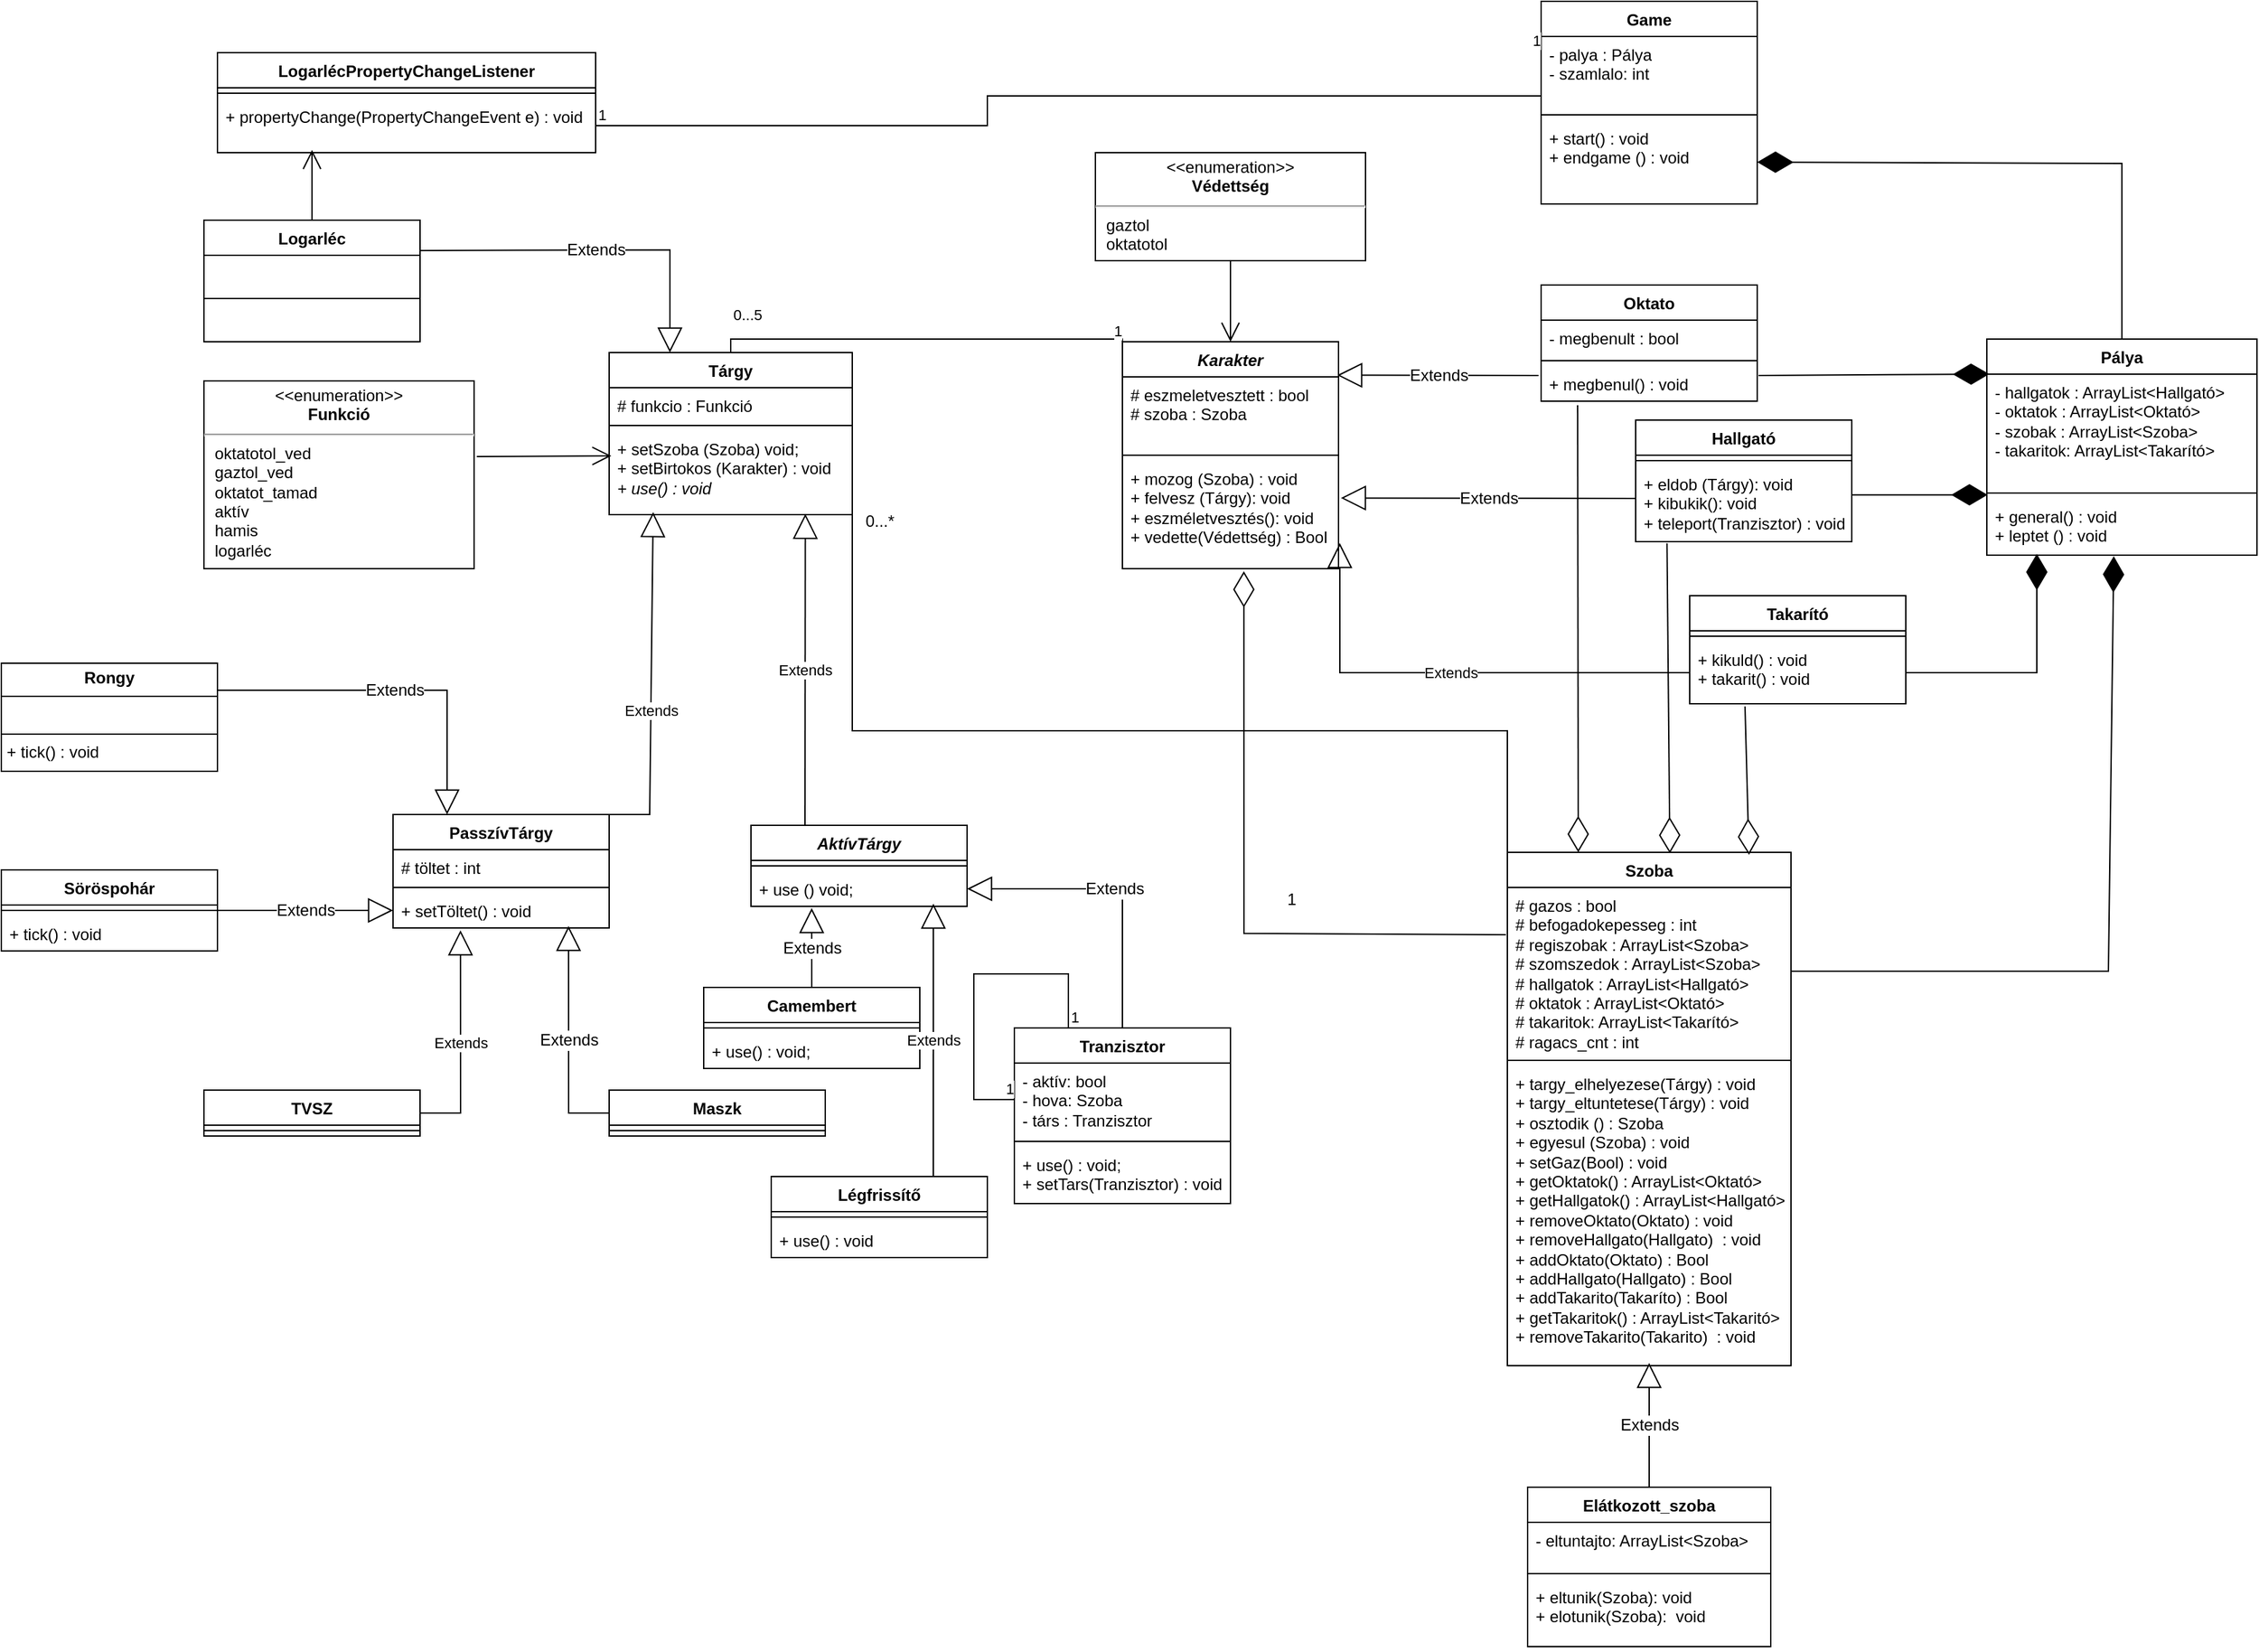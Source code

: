 <mxfile version="24.2.2" type="device">
  <diagram id="C5RBs43oDa-KdzZeNtuy" name="Page-1">
    <mxGraphModel dx="3328" dy="1915" grid="1" gridSize="10" guides="1" tooltips="1" connect="1" arrows="1" fold="1" page="1" pageScale="1" pageWidth="827" pageHeight="1169" math="0" shadow="0">
      <root>
        <mxCell id="WIyWlLk6GJQsqaUBKTNV-0" />
        <mxCell id="WIyWlLk6GJQsqaUBKTNV-1" parent="WIyWlLk6GJQsqaUBKTNV-0" />
        <mxCell id="liVg2b1eHVzyyDHq6AiH-12" value="Hallgató" style="swimlane;fontStyle=1;align=center;verticalAlign=top;childLayout=stackLayout;horizontal=1;startSize=26;horizontalStack=0;resizeParent=1;resizeParentMax=0;resizeLast=0;collapsible=1;marginBottom=0;whiteSpace=wrap;html=1;" parent="WIyWlLk6GJQsqaUBKTNV-1" vertex="1">
          <mxGeometry x="-360" y="-360" width="160" height="90" as="geometry" />
        </mxCell>
        <mxCell id="liVg2b1eHVzyyDHq6AiH-14" value="" style="line;strokeWidth=1;fillColor=none;align=left;verticalAlign=middle;spacingTop=-1;spacingLeft=3;spacingRight=3;rotatable=0;labelPosition=right;points=[];portConstraint=eastwest;strokeColor=inherit;" parent="liVg2b1eHVzyyDHq6AiH-12" vertex="1">
          <mxGeometry y="26" width="160" height="8" as="geometry" />
        </mxCell>
        <mxCell id="liVg2b1eHVzyyDHq6AiH-15" value="+ eldob (Tárgy): void&lt;div&gt;+ kibukik(): void&lt;/div&gt;&lt;div&gt;+ teleport(Tranzisztor) : void&lt;br&gt;&lt;/div&gt;" style="text;strokeColor=none;fillColor=none;align=left;verticalAlign=top;spacingLeft=4;spacingRight=4;overflow=hidden;rotatable=0;points=[[0,0.5],[1,0.5]];portConstraint=eastwest;whiteSpace=wrap;html=1;" parent="liVg2b1eHVzyyDHq6AiH-12" vertex="1">
          <mxGeometry y="34" width="160" height="56" as="geometry" />
        </mxCell>
        <mxCell id="liVg2b1eHVzyyDHq6AiH-16" value="Extends" style="endArrow=block;endSize=16;endFill=0;html=1;rounded=0;fontSize=12;exitX=-0.012;exitY=0.269;exitDx=0;exitDy=0;entryX=0.994;entryY=-0.023;entryDx=0;entryDy=0;entryPerimeter=0;exitPerimeter=0;" parent="WIyWlLk6GJQsqaUBKTNV-1" source="n3vKGOncC0SrfQGByX44-4" target="liVg2b1eHVzyyDHq6AiH-5" edge="1">
          <mxGeometry width="160" relative="1" as="geometry">
            <mxPoint x="-430" y="-389" as="sourcePoint" />
            <mxPoint x="620" y="510" as="targetPoint" />
          </mxGeometry>
        </mxCell>
        <mxCell id="liVg2b1eHVzyyDHq6AiH-17" value="Extends" style="endArrow=block;endSize=16;endFill=0;html=1;rounded=0;fontSize=12;entryX=1.011;entryY=0.346;entryDx=0;entryDy=0;entryPerimeter=0;" parent="WIyWlLk6GJQsqaUBKTNV-1" target="liVg2b1eHVzyyDHq6AiH-7" edge="1">
          <mxGeometry width="160" relative="1" as="geometry">
            <mxPoint x="-360" y="-302" as="sourcePoint" />
            <mxPoint x="220" y="360" as="targetPoint" />
          </mxGeometry>
        </mxCell>
        <mxCell id="liVg2b1eHVzyyDHq6AiH-18" value="Tárgy" style="swimlane;fontStyle=1;align=center;verticalAlign=top;childLayout=stackLayout;horizontal=1;startSize=26;horizontalStack=0;resizeParent=1;resizeParentMax=0;resizeLast=0;collapsible=1;marginBottom=0;whiteSpace=wrap;html=1;" parent="WIyWlLk6GJQsqaUBKTNV-1" vertex="1">
          <mxGeometry x="-1120" y="-410" width="180" height="120" as="geometry" />
        </mxCell>
        <mxCell id="liVg2b1eHVzyyDHq6AiH-19" value="&lt;div&gt;&lt;span style=&quot;background-color: initial;&quot;&gt;# funkcio : Funkció&lt;/span&gt;&lt;br&gt;&lt;/div&gt;" style="text;strokeColor=none;fillColor=none;align=left;verticalAlign=top;spacingLeft=4;spacingRight=4;overflow=hidden;rotatable=0;points=[[0,0.5],[1,0.5]];portConstraint=eastwest;whiteSpace=wrap;html=1;" parent="liVg2b1eHVzyyDHq6AiH-18" vertex="1">
          <mxGeometry y="26" width="180" height="24" as="geometry" />
        </mxCell>
        <mxCell id="liVg2b1eHVzyyDHq6AiH-20" value="" style="line;strokeWidth=1;fillColor=none;align=left;verticalAlign=middle;spacingTop=-1;spacingLeft=3;spacingRight=3;rotatable=0;labelPosition=right;points=[];portConstraint=eastwest;strokeColor=inherit;" parent="liVg2b1eHVzyyDHq6AiH-18" vertex="1">
          <mxGeometry y="50" width="180" height="8" as="geometry" />
        </mxCell>
        <mxCell id="liVg2b1eHVzyyDHq6AiH-21" value="+ setSzoba (Szoba) void;&lt;div&gt;+ setBirtokos (Karakter) : void&lt;/div&gt;&lt;div&gt;&lt;i&gt;+ use() : void&lt;/i&gt;&lt;/div&gt;&lt;div&gt;&lt;br&gt;&lt;/div&gt;" style="text;strokeColor=none;fillColor=none;align=left;verticalAlign=top;spacingLeft=4;spacingRight=4;overflow=hidden;rotatable=0;points=[[0,0.5],[1,0.5]];portConstraint=eastwest;whiteSpace=wrap;html=1;" parent="liVg2b1eHVzyyDHq6AiH-18" vertex="1">
          <mxGeometry y="58" width="180" height="62" as="geometry" />
        </mxCell>
        <mxCell id="liVg2b1eHVzyyDHq6AiH-22" value="Camembert" style="swimlane;fontStyle=1;align=center;verticalAlign=top;childLayout=stackLayout;horizontal=1;startSize=26;horizontalStack=0;resizeParent=1;resizeParentMax=0;resizeLast=0;collapsible=1;marginBottom=0;whiteSpace=wrap;html=1;" parent="WIyWlLk6GJQsqaUBKTNV-1" vertex="1">
          <mxGeometry x="-1050" y="60" width="160" height="60" as="geometry" />
        </mxCell>
        <mxCell id="liVg2b1eHVzyyDHq6AiH-24" value="" style="line;strokeWidth=1;fillColor=none;align=left;verticalAlign=middle;spacingTop=-1;spacingLeft=3;spacingRight=3;rotatable=0;labelPosition=right;points=[];portConstraint=eastwest;strokeColor=inherit;" parent="liVg2b1eHVzyyDHq6AiH-22" vertex="1">
          <mxGeometry y="26" width="160" height="8" as="geometry" />
        </mxCell>
        <mxCell id="liVg2b1eHVzyyDHq6AiH-25" value="+ use() : void;" style="text;strokeColor=none;fillColor=none;align=left;verticalAlign=top;spacingLeft=4;spacingRight=4;overflow=hidden;rotatable=0;points=[[0,0.5],[1,0.5]];portConstraint=eastwest;whiteSpace=wrap;html=1;" parent="liVg2b1eHVzyyDHq6AiH-22" vertex="1">
          <mxGeometry y="34" width="160" height="26" as="geometry" />
        </mxCell>
        <mxCell id="liVg2b1eHVzyyDHq6AiH-26" value="Tranzisztor" style="swimlane;fontStyle=1;align=center;verticalAlign=top;childLayout=stackLayout;horizontal=1;startSize=26;horizontalStack=0;resizeParent=1;resizeParentMax=0;resizeLast=0;collapsible=1;marginBottom=0;whiteSpace=wrap;html=1;" parent="WIyWlLk6GJQsqaUBKTNV-1" vertex="1">
          <mxGeometry x="-820" y="90" width="160" height="130" as="geometry" />
        </mxCell>
        <mxCell id="liVg2b1eHVzyyDHq6AiH-27" value="- aktív: bool&lt;br&gt;- hova: Szoba&lt;div&gt;- társ : Tranzisztor&lt;/div&gt;" style="text;strokeColor=none;fillColor=none;align=left;verticalAlign=top;spacingLeft=4;spacingRight=4;overflow=hidden;rotatable=0;points=[[0,0.5],[1,0.5]];portConstraint=eastwest;whiteSpace=wrap;html=1;" parent="liVg2b1eHVzyyDHq6AiH-26" vertex="1">
          <mxGeometry y="26" width="160" height="54" as="geometry" />
        </mxCell>
        <mxCell id="liVg2b1eHVzyyDHq6AiH-28" value="" style="line;strokeWidth=1;fillColor=none;align=left;verticalAlign=middle;spacingTop=-1;spacingLeft=3;spacingRight=3;rotatable=0;labelPosition=right;points=[];portConstraint=eastwest;strokeColor=inherit;" parent="liVg2b1eHVzyyDHq6AiH-26" vertex="1">
          <mxGeometry y="80" width="160" height="8" as="geometry" />
        </mxCell>
        <mxCell id="liVg2b1eHVzyyDHq6AiH-29" value="+ use() : void;&lt;div&gt;+ setTars(Tranzisztor) : void&lt;/div&gt;&lt;div&gt;&lt;br&gt;&lt;/div&gt;" style="text;strokeColor=none;fillColor=none;align=left;verticalAlign=top;spacingLeft=4;spacingRight=4;overflow=hidden;rotatable=0;points=[[0,0.5],[1,0.5]];portConstraint=eastwest;whiteSpace=wrap;html=1;" parent="liVg2b1eHVzyyDHq6AiH-26" vertex="1">
          <mxGeometry y="88" width="160" height="42" as="geometry" />
        </mxCell>
        <mxCell id="Wf1U9Wc8xrtjNbDkt5ti-0" value="" style="endArrow=none;html=1;edgeStyle=orthogonalEdgeStyle;rounded=0;exitX=0.25;exitY=0;exitDx=0;exitDy=0;entryX=0;entryY=0.5;entryDx=0;entryDy=0;" parent="liVg2b1eHVzyyDHq6AiH-26" source="liVg2b1eHVzyyDHq6AiH-26" target="liVg2b1eHVzyyDHq6AiH-27" edge="1">
          <mxGeometry relative="1" as="geometry">
            <mxPoint x="20" y="-230" as="sourcePoint" />
            <mxPoint x="180" y="-230" as="targetPoint" />
            <Array as="points">
              <mxPoint x="40" y="-40" />
              <mxPoint x="-30" y="-40" />
              <mxPoint x="-30" y="53" />
            </Array>
          </mxGeometry>
        </mxCell>
        <mxCell id="Wf1U9Wc8xrtjNbDkt5ti-1" value="1" style="edgeLabel;resizable=0;html=1;align=left;verticalAlign=bottom;" parent="Wf1U9Wc8xrtjNbDkt5ti-0" connectable="0" vertex="1">
          <mxGeometry x="-1" relative="1" as="geometry" />
        </mxCell>
        <mxCell id="Wf1U9Wc8xrtjNbDkt5ti-2" value="1" style="edgeLabel;resizable=0;html=1;align=right;verticalAlign=bottom;" parent="Wf1U9Wc8xrtjNbDkt5ti-0" connectable="0" vertex="1">
          <mxGeometry x="1" relative="1" as="geometry" />
        </mxCell>
        <mxCell id="liVg2b1eHVzyyDHq6AiH-30" value="Logarléc&lt;div&gt;&lt;br/&gt;&lt;/div&gt;" style="swimlane;fontStyle=1;align=center;verticalAlign=top;childLayout=stackLayout;horizontal=1;startSize=26;horizontalStack=0;resizeParent=1;resizeParentMax=0;resizeLast=0;collapsible=1;marginBottom=0;whiteSpace=wrap;html=1;" parent="WIyWlLk6GJQsqaUBKTNV-1" vertex="1">
          <mxGeometry x="-1420" y="-508" width="160" height="90" as="geometry" />
        </mxCell>
        <mxCell id="liVg2b1eHVzyyDHq6AiH-32" value="" style="line;strokeWidth=1;fillColor=none;align=left;verticalAlign=middle;spacingTop=-1;spacingLeft=3;spacingRight=3;rotatable=0;labelPosition=right;points=[];portConstraint=eastwest;strokeColor=inherit;" parent="liVg2b1eHVzyyDHq6AiH-30" vertex="1">
          <mxGeometry y="26" width="160" height="64" as="geometry" />
        </mxCell>
        <mxCell id="liVg2b1eHVzyyDHq6AiH-34" value="TVSZ" style="swimlane;fontStyle=1;align=center;verticalAlign=top;childLayout=stackLayout;horizontal=1;startSize=26;horizontalStack=0;resizeParent=1;resizeParentMax=0;resizeLast=0;collapsible=1;marginBottom=0;whiteSpace=wrap;html=1;" parent="WIyWlLk6GJQsqaUBKTNV-1" vertex="1">
          <mxGeometry x="-1420" y="136" width="160" height="34" as="geometry" />
        </mxCell>
        <mxCell id="liVg2b1eHVzyyDHq6AiH-36" value="" style="line;strokeWidth=1;fillColor=none;align=left;verticalAlign=middle;spacingTop=-1;spacingLeft=3;spacingRight=3;rotatable=0;labelPosition=right;points=[];portConstraint=eastwest;strokeColor=inherit;" parent="liVg2b1eHVzyyDHq6AiH-34" vertex="1">
          <mxGeometry y="26" width="160" height="8" as="geometry" />
        </mxCell>
        <mxCell id="liVg2b1eHVzyyDHq6AiH-42" value="Maszk" style="swimlane;fontStyle=1;align=center;verticalAlign=top;childLayout=stackLayout;horizontal=1;startSize=26;horizontalStack=0;resizeParent=1;resizeParentMax=0;resizeLast=0;collapsible=1;marginBottom=0;whiteSpace=wrap;html=1;" parent="WIyWlLk6GJQsqaUBKTNV-1" vertex="1">
          <mxGeometry x="-1120" y="136" width="160" height="34" as="geometry" />
        </mxCell>
        <mxCell id="liVg2b1eHVzyyDHq6AiH-44" value="" style="line;strokeWidth=1;fillColor=none;align=left;verticalAlign=middle;spacingTop=-1;spacingLeft=3;spacingRight=3;rotatable=0;labelPosition=right;points=[];portConstraint=eastwest;strokeColor=inherit;" parent="liVg2b1eHVzyyDHq6AiH-42" vertex="1">
          <mxGeometry y="26" width="160" height="8" as="geometry" />
        </mxCell>
        <mxCell id="liVg2b1eHVzyyDHq6AiH-46" value="Extends" style="endArrow=block;endSize=16;endFill=0;html=1;rounded=0;fontSize=12;exitX=1;exitY=0.25;exitDx=0;exitDy=0;entryX=0.25;entryY=0;entryDx=0;entryDy=0;" parent="WIyWlLk6GJQsqaUBKTNV-1" source="nEv1VGdcIawjLyDlPLkH-20" target="pNskKDqsRd7ZHqcQBM6l-7" edge="1">
          <mxGeometry width="160" relative="1" as="geometry">
            <mxPoint x="-1490" y="19" as="sourcePoint" />
            <mxPoint x="-1240" y="-110" as="targetPoint" />
            <Array as="points">
              <mxPoint x="-1240" y="-160" />
            </Array>
          </mxGeometry>
        </mxCell>
        <mxCell id="liVg2b1eHVzyyDHq6AiH-47" value="Extends" style="endArrow=block;endSize=16;endFill=0;html=1;rounded=0;fontSize=12;exitX=0;exitY=0.5;exitDx=0;exitDy=0;entryX=0.812;entryY=0.943;entryDx=0;entryDy=0;entryPerimeter=0;" parent="WIyWlLk6GJQsqaUBKTNV-1" source="liVg2b1eHVzyyDHq6AiH-42" target="pNskKDqsRd7ZHqcQBM6l-10" edge="1">
          <mxGeometry width="160" relative="1" as="geometry">
            <mxPoint x="100" y="480" as="sourcePoint" />
            <mxPoint x="170" y="299" as="targetPoint" />
            <Array as="points">
              <mxPoint x="-1150" y="153" />
            </Array>
          </mxGeometry>
        </mxCell>
        <mxCell id="liVg2b1eHVzyyDHq6AiH-48" value="Extends" style="endArrow=block;endSize=16;endFill=0;html=1;rounded=0;fontSize=12;exitX=1;exitY=0.5;exitDx=0;exitDy=0;entryX=0;entryY=0.5;entryDx=0;entryDy=0;" parent="WIyWlLk6GJQsqaUBKTNV-1" source="nEv1VGdcIawjLyDlPLkH-21" target="pNskKDqsRd7ZHqcQBM6l-10" edge="1">
          <mxGeometry width="160" relative="1" as="geometry">
            <mxPoint x="-1470" y="140" as="sourcePoint" />
            <mxPoint x="180" y="309" as="targetPoint" />
          </mxGeometry>
        </mxCell>
        <mxCell id="liVg2b1eHVzyyDHq6AiH-49" value="Extends" style="endArrow=block;endSize=16;endFill=0;html=1;rounded=0;fontSize=12;exitX=1;exitY=0.25;exitDx=0;exitDy=0;entryX=0.25;entryY=0;entryDx=0;entryDy=0;" parent="WIyWlLk6GJQsqaUBKTNV-1" source="liVg2b1eHVzyyDHq6AiH-30" target="liVg2b1eHVzyyDHq6AiH-18" edge="1">
          <mxGeometry width="160" relative="1" as="geometry">
            <mxPoint x="-1450" y="-53" as="sourcePoint" />
            <mxPoint x="190" y="320" as="targetPoint" />
            <Array as="points">
              <mxPoint x="-1075" y="-486" />
            </Array>
          </mxGeometry>
        </mxCell>
        <mxCell id="liVg2b1eHVzyyDHq6AiH-50" value="Extends" style="endArrow=block;endSize=16;endFill=0;html=1;rounded=0;fontSize=12;exitX=0.5;exitY=0;exitDx=0;exitDy=0;entryX=1;entryY=0.5;entryDx=0;entryDy=0;" parent="WIyWlLk6GJQsqaUBKTNV-1" source="liVg2b1eHVzyyDHq6AiH-26" target="pNskKDqsRd7ZHqcQBM6l-14" edge="1">
          <mxGeometry width="160" relative="1" as="geometry">
            <mxPoint x="130" y="510" as="sourcePoint" />
            <mxPoint x="200" y="329" as="targetPoint" />
            <Array as="points">
              <mxPoint x="-740" y="-13" />
            </Array>
          </mxGeometry>
        </mxCell>
        <mxCell id="liVg2b1eHVzyyDHq6AiH-51" value="Extends" style="endArrow=block;endSize=16;endFill=0;html=1;rounded=0;fontSize=12;exitX=0.5;exitY=0;exitDx=0;exitDy=0;entryX=0.281;entryY=1.048;entryDx=0;entryDy=0;entryPerimeter=0;" parent="WIyWlLk6GJQsqaUBKTNV-1" source="liVg2b1eHVzyyDHq6AiH-22" target="pNskKDqsRd7ZHqcQBM6l-14" edge="1">
          <mxGeometry width="160" relative="1" as="geometry">
            <mxPoint x="140" y="520" as="sourcePoint" />
            <mxPoint x="210" y="339" as="targetPoint" />
          </mxGeometry>
        </mxCell>
        <mxCell id="liVg2b1eHVzyyDHq6AiH-59" value="Pálya" style="swimlane;fontStyle=1;align=center;verticalAlign=top;childLayout=stackLayout;horizontal=1;startSize=26;horizontalStack=0;resizeParent=1;resizeParentMax=0;resizeLast=0;collapsible=1;marginBottom=0;whiteSpace=wrap;html=1;" parent="WIyWlLk6GJQsqaUBKTNV-1" vertex="1">
          <mxGeometry x="-100" y="-420" width="200" height="160" as="geometry" />
        </mxCell>
        <mxCell id="liVg2b1eHVzyyDHq6AiH-60" value="- hallgatok : ArrayList&amp;lt;Hallgató&amp;gt;&amp;nbsp;&lt;br&gt;- oktatok : ArrayList&amp;lt;Oktató&amp;gt;&lt;br&gt;- szobak : ArrayList&amp;lt;Szoba&amp;gt;&lt;div&gt;- takaritok: ArrayList&amp;lt;Takarító&amp;gt;&lt;br&gt;&lt;div&gt;&lt;br&gt;&lt;/div&gt;&lt;/div&gt;" style="text;strokeColor=none;fillColor=none;align=left;verticalAlign=top;spacingLeft=4;spacingRight=4;overflow=hidden;rotatable=0;points=[[0,0.5],[1,0.5]];portConstraint=eastwest;whiteSpace=wrap;html=1;" parent="liVg2b1eHVzyyDHq6AiH-59" vertex="1">
          <mxGeometry y="26" width="200" height="84" as="geometry" />
        </mxCell>
        <mxCell id="liVg2b1eHVzyyDHq6AiH-61" value="" style="line;strokeWidth=1;fillColor=none;align=left;verticalAlign=middle;spacingTop=-1;spacingLeft=3;spacingRight=3;rotatable=0;labelPosition=right;points=[];portConstraint=eastwest;strokeColor=inherit;" parent="liVg2b1eHVzyyDHq6AiH-59" vertex="1">
          <mxGeometry y="110" width="200" height="8" as="geometry" />
        </mxCell>
        <mxCell id="liVg2b1eHVzyyDHq6AiH-62" value="+ general() : void&lt;br&gt;+ leptet () : void" style="text;strokeColor=none;fillColor=none;align=left;verticalAlign=top;spacingLeft=4;spacingRight=4;overflow=hidden;rotatable=0;points=[[0,0.5],[1,0.5]];portConstraint=eastwest;whiteSpace=wrap;html=1;" parent="liVg2b1eHVzyyDHq6AiH-59" vertex="1">
          <mxGeometry y="118" width="200" height="42" as="geometry" />
        </mxCell>
        <mxCell id="liVg2b1eHVzyyDHq6AiH-67" value="Szoba" style="swimlane;fontStyle=1;align=center;verticalAlign=top;childLayout=stackLayout;horizontal=1;startSize=26;horizontalStack=0;resizeParent=1;resizeParentMax=0;resizeLast=0;collapsible=1;marginBottom=0;whiteSpace=wrap;html=1;" parent="WIyWlLk6GJQsqaUBKTNV-1" vertex="1">
          <mxGeometry x="-455" y="-40" width="210" height="380" as="geometry" />
        </mxCell>
        <mxCell id="liVg2b1eHVzyyDHq6AiH-68" value="# gazos : bool&lt;div&gt;# befogadokepesseg : int&lt;/div&gt;&lt;div&gt;# regiszobak : ArrayList&amp;lt;Szoba&amp;gt;&lt;/div&gt;&lt;div&gt;&lt;span style=&quot;background-color: initial;&quot;&gt;# szomszedok : ArrayList&amp;lt;Szoba&amp;gt;&lt;/span&gt;&lt;br&gt;&lt;/div&gt;&lt;div&gt;&lt;span style=&quot;background-color: initial;&quot;&gt;#&amp;nbsp;&lt;/span&gt;&lt;span style=&quot;background-color: initial;&quot;&gt;hallgatok : ArrayList&amp;lt;Hallgató&amp;gt;&amp;nbsp;&lt;/span&gt;&lt;/div&gt;# oktatok : ArrayList&amp;lt;Oktató&amp;gt;&lt;div&gt;# takaritok: ArrayList&amp;lt;Takarító&amp;gt;&lt;/div&gt;&lt;div&gt;# ragacs_cnt : int&lt;br&gt;&lt;div&gt;&lt;br&gt;&lt;/div&gt;&lt;/div&gt;" style="text;strokeColor=none;fillColor=none;align=left;verticalAlign=top;spacingLeft=4;spacingRight=4;overflow=hidden;rotatable=0;points=[[0,0.5],[1,0.5]];portConstraint=eastwest;whiteSpace=wrap;html=1;" parent="liVg2b1eHVzyyDHq6AiH-67" vertex="1">
          <mxGeometry y="26" width="210" height="124" as="geometry" />
        </mxCell>
        <mxCell id="liVg2b1eHVzyyDHq6AiH-69" value="" style="line;strokeWidth=1;fillColor=none;align=left;verticalAlign=middle;spacingTop=-1;spacingLeft=3;spacingRight=3;rotatable=0;labelPosition=right;points=[];portConstraint=eastwest;strokeColor=inherit;" parent="liVg2b1eHVzyyDHq6AiH-67" vertex="1">
          <mxGeometry y="150" width="210" height="8" as="geometry" />
        </mxCell>
        <mxCell id="liVg2b1eHVzyyDHq6AiH-70" value="+ targy_elhelyezese(Tárgy) : void&lt;br&gt;+ targy_eltuntetese(Tárgy) : void&lt;div&gt;+ osztodik () : Szoba&lt;/div&gt;&lt;div&gt;+ egyesul (Szoba) : void&lt;/div&gt;&lt;div&gt;+ setGaz(Bool) : void&lt;/div&gt;&lt;div&gt;+ getOktatok() : ArrayList&amp;lt;Oktató&amp;gt;&lt;/div&gt;&lt;div&gt;+ getHallgatok() : ArrayList&amp;lt;Hallgató&amp;gt;&lt;/div&gt;&lt;div&gt;&lt;div&gt;+ removeOktato(&lt;span style=&quot;background-color: initial;&quot;&gt;Oktato&lt;/span&gt;&lt;span style=&quot;background-color: initial;&quot;&gt;) : void&lt;/span&gt;&lt;/div&gt;&lt;div&gt;+ removeHallgato(Hallgato&lt;span style=&quot;background-color: initial;&quot;&gt;)&amp;nbsp; : void&lt;/span&gt;&lt;/div&gt;&lt;/div&gt;&lt;div&gt;&lt;div&gt;+ addOktato(Oktato) : Bool&lt;/div&gt;&lt;div&gt;+ addHallgato(Hallgato) : Bool&lt;/div&gt;&lt;/div&gt;&lt;div&gt;+&amp;nbsp;&lt;span style=&quot;background-color: initial;&quot;&gt;addTakarito(Takaríto) : Bool&lt;/span&gt;&lt;/div&gt;&lt;div&gt;+ getTakaritok() : ArrayList&amp;lt;Takaritó&amp;gt;&lt;span style=&quot;background-color: initial;&quot;&gt;&lt;br&gt;&lt;/span&gt;&lt;/div&gt;&lt;div&gt;+ removeTakarito(Takarito&lt;span style=&quot;background-color: initial;&quot;&gt;)&amp;nbsp; : void&lt;/span&gt;&lt;br&gt;&lt;/div&gt;" style="text;strokeColor=none;fillColor=none;align=left;verticalAlign=top;spacingLeft=4;spacingRight=4;overflow=hidden;rotatable=0;points=[[0,0.5],[1,0.5]];portConstraint=eastwest;whiteSpace=wrap;html=1;" parent="liVg2b1eHVzyyDHq6AiH-67" vertex="1">
          <mxGeometry y="158" width="210" height="222" as="geometry" />
        </mxCell>
        <mxCell id="liVg2b1eHVzyyDHq6AiH-75" value="Elátkozott_szoba" style="swimlane;fontStyle=1;align=center;verticalAlign=top;childLayout=stackLayout;horizontal=1;startSize=26;horizontalStack=0;resizeParent=1;resizeParentMax=0;resizeLast=0;collapsible=1;marginBottom=0;whiteSpace=wrap;html=1;" parent="WIyWlLk6GJQsqaUBKTNV-1" vertex="1">
          <mxGeometry x="-440" y="430" width="180" height="118" as="geometry" />
        </mxCell>
        <mxCell id="liVg2b1eHVzyyDHq6AiH-76" value="- eltuntajto: ArrayList&amp;lt;Szoba&amp;gt;" style="text;strokeColor=none;fillColor=none;align=left;verticalAlign=top;spacingLeft=4;spacingRight=4;overflow=hidden;rotatable=0;points=[[0,0.5],[1,0.5]];portConstraint=eastwest;whiteSpace=wrap;html=1;" parent="liVg2b1eHVzyyDHq6AiH-75" vertex="1">
          <mxGeometry y="26" width="180" height="34" as="geometry" />
        </mxCell>
        <mxCell id="liVg2b1eHVzyyDHq6AiH-77" value="" style="line;strokeWidth=1;fillColor=none;align=left;verticalAlign=middle;spacingTop=-1;spacingLeft=3;spacingRight=3;rotatable=0;labelPosition=right;points=[];portConstraint=eastwest;strokeColor=inherit;" parent="liVg2b1eHVzyyDHq6AiH-75" vertex="1">
          <mxGeometry y="60" width="180" height="8" as="geometry" />
        </mxCell>
        <mxCell id="liVg2b1eHVzyyDHq6AiH-78" value="+ eltunik(Szoba): void&lt;br&gt;+ elotunik(Szoba):&amp;nbsp; void" style="text;strokeColor=none;fillColor=none;align=left;verticalAlign=top;spacingLeft=4;spacingRight=4;overflow=hidden;rotatable=0;points=[[0,0.5],[1,0.5]];portConstraint=eastwest;whiteSpace=wrap;html=1;" parent="liVg2b1eHVzyyDHq6AiH-75" vertex="1">
          <mxGeometry y="68" width="180" height="50" as="geometry" />
        </mxCell>
        <mxCell id="liVg2b1eHVzyyDHq6AiH-79" value="Extends" style="endArrow=block;endSize=16;endFill=0;html=1;rounded=0;fontSize=12;exitX=0.5;exitY=0;exitDx=0;exitDy=0;entryX=0.5;entryY=0.991;entryDx=0;entryDy=0;entryPerimeter=0;" parent="WIyWlLk6GJQsqaUBKTNV-1" source="liVg2b1eHVzyyDHq6AiH-75" target="liVg2b1eHVzyyDHq6AiH-70" edge="1">
          <mxGeometry width="160" relative="1" as="geometry">
            <mxPoint x="140" y="410" as="sourcePoint" />
            <mxPoint x="300" y="410" as="targetPoint" />
          </mxGeometry>
        </mxCell>
        <mxCell id="liVg2b1eHVzyyDHq6AiH-81" value="" style="endArrow=diamondThin;endFill=1;endSize=24;html=1;rounded=0;fontSize=12;exitX=1;exitY=0.5;exitDx=0;exitDy=0;entryX=0.47;entryY=1.019;entryDx=0;entryDy=0;entryPerimeter=0;" parent="WIyWlLk6GJQsqaUBKTNV-1" source="liVg2b1eHVzyyDHq6AiH-68" target="liVg2b1eHVzyyDHq6AiH-62" edge="1">
          <mxGeometry width="160" relative="1" as="geometry">
            <mxPoint x="140" y="410" as="sourcePoint" />
            <mxPoint x="300" y="410" as="targetPoint" />
            <Array as="points">
              <mxPoint x="-10" y="48" />
            </Array>
          </mxGeometry>
        </mxCell>
        <mxCell id="oWC7oMZhy6fv-q2rILfH-2" value="" style="endArrow=diamondThin;endFill=1;endSize=24;html=1;rounded=0;exitX=1.006;exitY=0.269;exitDx=0;exitDy=0;entryX=0.009;entryY=-0.001;entryDx=0;entryDy=0;entryPerimeter=0;exitPerimeter=0;" parent="WIyWlLk6GJQsqaUBKTNV-1" source="n3vKGOncC0SrfQGByX44-4" target="liVg2b1eHVzyyDHq6AiH-60" edge="1">
          <mxGeometry width="160" relative="1" as="geometry">
            <mxPoint x="-267.92" y="-369.008" as="sourcePoint" />
            <mxPoint x="-100" y="-352" as="targetPoint" />
          </mxGeometry>
        </mxCell>
        <mxCell id="oWC7oMZhy6fv-q2rILfH-3" value="Game" style="swimlane;fontStyle=1;align=center;verticalAlign=top;childLayout=stackLayout;horizontal=1;startSize=26;horizontalStack=0;resizeParent=1;resizeParentMax=0;resizeLast=0;collapsible=1;marginBottom=0;whiteSpace=wrap;html=1;" parent="WIyWlLk6GJQsqaUBKTNV-1" vertex="1">
          <mxGeometry x="-430" y="-670" width="160" height="150" as="geometry" />
        </mxCell>
        <mxCell id="oWC7oMZhy6fv-q2rILfH-4" value="- palya : Pálya&lt;br&gt;- szamlalo: int" style="text;strokeColor=none;fillColor=none;align=left;verticalAlign=top;spacingLeft=4;spacingRight=4;overflow=hidden;rotatable=0;points=[[0,0.5],[1,0.5]];portConstraint=eastwest;whiteSpace=wrap;html=1;" parent="oWC7oMZhy6fv-q2rILfH-3" vertex="1">
          <mxGeometry y="26" width="160" height="54" as="geometry" />
        </mxCell>
        <mxCell id="oWC7oMZhy6fv-q2rILfH-5" value="" style="line;strokeWidth=1;fillColor=none;align=left;verticalAlign=middle;spacingTop=-1;spacingLeft=3;spacingRight=3;rotatable=0;labelPosition=right;points=[];portConstraint=eastwest;strokeColor=inherit;" parent="oWC7oMZhy6fv-q2rILfH-3" vertex="1">
          <mxGeometry y="80" width="160" height="8" as="geometry" />
        </mxCell>
        <mxCell id="oWC7oMZhy6fv-q2rILfH-6" value="+ start() : void&lt;div&gt;+ endgame () : void&lt;/div&gt;" style="text;strokeColor=none;fillColor=none;align=left;verticalAlign=top;spacingLeft=4;spacingRight=4;overflow=hidden;rotatable=0;points=[[0,0.5],[1,0.5]];portConstraint=eastwest;whiteSpace=wrap;html=1;" parent="oWC7oMZhy6fv-q2rILfH-3" vertex="1">
          <mxGeometry y="88" width="160" height="62" as="geometry" />
        </mxCell>
        <mxCell id="oWC7oMZhy6fv-q2rILfH-7" value="" style="endArrow=diamondThin;endFill=1;endSize=24;html=1;rounded=0;exitX=0.5;exitY=0;exitDx=0;exitDy=0;entryX=1;entryY=0.5;entryDx=0;entryDy=0;" parent="WIyWlLk6GJQsqaUBKTNV-1" source="liVg2b1eHVzyyDHq6AiH-59" target="oWC7oMZhy6fv-q2rILfH-6" edge="1">
          <mxGeometry width="160" relative="1" as="geometry">
            <mxPoint x="-170" y="10" as="sourcePoint" />
            <mxPoint x="-10" y="10" as="targetPoint" />
            <Array as="points">
              <mxPoint y="-550" />
            </Array>
          </mxGeometry>
        </mxCell>
        <mxCell id="-bQDTAkJQ9zsYE_li5oX-1" value="" style="endArrow=diamondThin;endFill=1;endSize=24;html=1;rounded=0;exitX=1.002;exitY=0.381;exitDx=0;exitDy=0;entryX=0.003;entryY=-0.063;entryDx=0;entryDy=0;entryPerimeter=0;exitPerimeter=0;" parent="WIyWlLk6GJQsqaUBKTNV-1" source="liVg2b1eHVzyyDHq6AiH-15" target="liVg2b1eHVzyyDHq6AiH-62" edge="1">
          <mxGeometry width="160" relative="1" as="geometry">
            <mxPoint x="19" y="80" as="sourcePoint" />
            <mxPoint x="-480" y="74" as="targetPoint" />
          </mxGeometry>
        </mxCell>
        <mxCell id="liVg2b1eHVzyyDHq6AiH-4" value="&lt;i&gt;Karakter&lt;/i&gt;" style="swimlane;fontStyle=1;align=center;verticalAlign=top;childLayout=stackLayout;horizontal=1;startSize=26;horizontalStack=0;resizeParent=1;resizeParentMax=0;resizeLast=0;collapsible=1;marginBottom=0;whiteSpace=wrap;html=1;" parent="WIyWlLk6GJQsqaUBKTNV-1" vertex="1">
          <mxGeometry x="-740" y="-418" width="160" height="168" as="geometry" />
        </mxCell>
        <mxCell id="liVg2b1eHVzyyDHq6AiH-5" value="&lt;div&gt;# eszmeletvesztett : bool&lt;/div&gt;&lt;div&gt;# szoba : Szoba&lt;/div&gt;" style="text;strokeColor=none;fillColor=none;align=left;verticalAlign=top;spacingLeft=4;spacingRight=4;overflow=hidden;rotatable=0;points=[[0,0.5],[1,0.5]];portConstraint=eastwest;whiteSpace=wrap;html=1;" parent="liVg2b1eHVzyyDHq6AiH-4" vertex="1">
          <mxGeometry y="26" width="160" height="54" as="geometry" />
        </mxCell>
        <mxCell id="liVg2b1eHVzyyDHq6AiH-6" value="" style="line;strokeWidth=1;fillColor=none;align=left;verticalAlign=middle;spacingTop=-1;spacingLeft=3;spacingRight=3;rotatable=0;labelPosition=right;points=[];portConstraint=eastwest;strokeColor=inherit;" parent="liVg2b1eHVzyyDHq6AiH-4" vertex="1">
          <mxGeometry y="80" width="160" height="8" as="geometry" />
        </mxCell>
        <mxCell id="liVg2b1eHVzyyDHq6AiH-7" value="+ mozog (Szoba) : void&lt;div&gt;+ felvesz (Tárgy): void&lt;/div&gt;&lt;div&gt;+ eszméletvesztés(): void&lt;/div&gt;&lt;div&gt;+ vedette(Védettség) : Bool&lt;/div&gt;&lt;div&gt;&lt;br&gt;&lt;/div&gt;" style="text;strokeColor=none;fillColor=none;align=left;verticalAlign=top;spacingLeft=4;spacingRight=4;overflow=hidden;rotatable=0;points=[[0,0.5],[1,0.5]];portConstraint=eastwest;whiteSpace=wrap;html=1;" parent="liVg2b1eHVzyyDHq6AiH-4" vertex="1">
          <mxGeometry y="88" width="160" height="80" as="geometry" />
        </mxCell>
        <mxCell id="0_Wz5i9tecj55m4EXG1f-8" value="" style="endArrow=none;html=1;edgeStyle=orthogonalEdgeStyle;rounded=0;exitX=0.5;exitY=0;exitDx=0;exitDy=0;entryX=0;entryY=0;entryDx=0;entryDy=0;" parent="WIyWlLk6GJQsqaUBKTNV-1" source="liVg2b1eHVzyyDHq6AiH-18" target="liVg2b1eHVzyyDHq6AiH-4" edge="1">
          <mxGeometry relative="1" as="geometry">
            <mxPoint x="-800" y="-110" as="sourcePoint" />
            <mxPoint x="-640" y="-110" as="targetPoint" />
          </mxGeometry>
        </mxCell>
        <mxCell id="0_Wz5i9tecj55m4EXG1f-9" value="0...5" style="edgeLabel;resizable=0;html=1;align=left;verticalAlign=bottom;" parent="0_Wz5i9tecj55m4EXG1f-8" connectable="0" vertex="1">
          <mxGeometry x="-1" relative="1" as="geometry">
            <mxPoint y="-20" as="offset" />
          </mxGeometry>
        </mxCell>
        <mxCell id="0_Wz5i9tecj55m4EXG1f-10" value="1" style="edgeLabel;resizable=0;html=1;align=right;verticalAlign=bottom;" parent="0_Wz5i9tecj55m4EXG1f-8" connectable="0" vertex="1">
          <mxGeometry x="1" relative="1" as="geometry" />
        </mxCell>
        <mxCell id="0_Wz5i9tecj55m4EXG1f-15" value="" style="endArrow=none;html=1;edgeStyle=orthogonalEdgeStyle;rounded=0;entryX=1;entryY=0.5;entryDx=0;entryDy=0;exitX=0;exitY=0.5;exitDx=0;exitDy=0;" parent="WIyWlLk6GJQsqaUBKTNV-1" source="liVg2b1eHVzyyDHq6AiH-68" target="liVg2b1eHVzyyDHq6AiH-19" edge="1">
          <mxGeometry relative="1" as="geometry">
            <mxPoint x="-770" y="55" as="sourcePoint" />
            <mxPoint x="-680" y="-162" as="targetPoint" />
            <Array as="points">
              <mxPoint x="-455" y="-130" />
              <mxPoint x="-940" y="-130" />
            </Array>
          </mxGeometry>
        </mxCell>
        <mxCell id="0_Wz5i9tecj55m4EXG1f-18" value="0...*" style="text;html=1;align=center;verticalAlign=middle;resizable=0;points=[];autosize=1;strokeColor=none;fillColor=none;" parent="WIyWlLk6GJQsqaUBKTNV-1" vertex="1">
          <mxGeometry x="-940" y="-300" width="40" height="30" as="geometry" />
        </mxCell>
        <mxCell id="0_Wz5i9tecj55m4EXG1f-19" value="1" style="text;html=1;align=center;verticalAlign=middle;resizable=0;points=[];autosize=1;strokeColor=none;fillColor=none;" parent="WIyWlLk6GJQsqaUBKTNV-1" vertex="1">
          <mxGeometry x="-630" y="-20" width="30" height="30" as="geometry" />
        </mxCell>
        <mxCell id="SHIyQYG6_gC0C1P-3Kvj-0" value="LogarlécPropertyChangeListener" style="swimlane;fontStyle=1;align=center;verticalAlign=top;childLayout=stackLayout;horizontal=1;startSize=26;horizontalStack=0;resizeParent=1;resizeParentMax=0;resizeLast=0;collapsible=1;marginBottom=0;whiteSpace=wrap;html=1;" parent="WIyWlLk6GJQsqaUBKTNV-1" vertex="1">
          <mxGeometry x="-1410" y="-632" width="280" height="74" as="geometry" />
        </mxCell>
        <mxCell id="SHIyQYG6_gC0C1P-3Kvj-2" value="" style="line;strokeWidth=1;fillColor=none;align=left;verticalAlign=middle;spacingTop=-1;spacingLeft=3;spacingRight=3;rotatable=0;labelPosition=right;points=[];portConstraint=eastwest;strokeColor=inherit;" parent="SHIyQYG6_gC0C1P-3Kvj-0" vertex="1">
          <mxGeometry y="26" width="280" height="8" as="geometry" />
        </mxCell>
        <mxCell id="SHIyQYG6_gC0C1P-3Kvj-3" value="+ propertyChange(PropertyChangeEvent e) : void" style="text;strokeColor=none;fillColor=none;align=left;verticalAlign=top;spacingLeft=4;spacingRight=4;overflow=hidden;rotatable=0;points=[[0,0.5],[1,0.5]];portConstraint=eastwest;whiteSpace=wrap;html=1;" parent="SHIyQYG6_gC0C1P-3Kvj-0" vertex="1">
          <mxGeometry y="34" width="280" height="40" as="geometry" />
        </mxCell>
        <mxCell id="SHIyQYG6_gC0C1P-3Kvj-8" value="" style="endArrow=open;endFill=1;endSize=12;html=1;rounded=0;exitX=0.5;exitY=0;exitDx=0;exitDy=0;" parent="WIyWlLk6GJQsqaUBKTNV-1" source="liVg2b1eHVzyyDHq6AiH-30" edge="1">
          <mxGeometry width="160" relative="1" as="geometry">
            <mxPoint x="-1040" y="-150" as="sourcePoint" />
            <mxPoint x="-1340" y="-560" as="targetPoint" />
          </mxGeometry>
        </mxCell>
        <mxCell id="pNskKDqsRd7ZHqcQBM6l-3" value="" style="endArrow=none;html=1;edgeStyle=orthogonalEdgeStyle;rounded=0;exitX=1;exitY=0.5;exitDx=0;exitDy=0;entryX=0;entryY=0.206;entryDx=0;entryDy=0;entryPerimeter=0;" parent="WIyWlLk6GJQsqaUBKTNV-1" source="SHIyQYG6_gC0C1P-3Kvj-3" target="oWC7oMZhy6fv-q2rILfH-4" edge="1">
          <mxGeometry relative="1" as="geometry">
            <mxPoint x="-980" y="-381" as="sourcePoint" />
            <mxPoint x="-450" y="-613" as="targetPoint" />
            <Array as="points">
              <mxPoint x="-840" y="-578" />
              <mxPoint x="-840" y="-600" />
              <mxPoint x="-430" y="-600" />
            </Array>
          </mxGeometry>
        </mxCell>
        <mxCell id="pNskKDqsRd7ZHqcQBM6l-4" value="1" style="edgeLabel;resizable=0;html=1;align=left;verticalAlign=bottom;" parent="pNskKDqsRd7ZHqcQBM6l-3" connectable="0" vertex="1">
          <mxGeometry x="-1" relative="1" as="geometry" />
        </mxCell>
        <mxCell id="pNskKDqsRd7ZHqcQBM6l-5" value="1" style="edgeLabel;resizable=0;html=1;align=right;verticalAlign=bottom;" parent="pNskKDqsRd7ZHqcQBM6l-3" connectable="0" vertex="1">
          <mxGeometry x="1" relative="1" as="geometry" />
        </mxCell>
        <mxCell id="pNskKDqsRd7ZHqcQBM6l-11" value="&lt;i&gt;AktívTárgy&lt;/i&gt;" style="swimlane;fontStyle=1;align=center;verticalAlign=top;childLayout=stackLayout;horizontal=1;startSize=26;horizontalStack=0;resizeParent=1;resizeParentMax=0;resizeLast=0;collapsible=1;marginBottom=0;whiteSpace=wrap;html=1;" parent="WIyWlLk6GJQsqaUBKTNV-1" vertex="1">
          <mxGeometry x="-1015" y="-60" width="160" height="60" as="geometry" />
        </mxCell>
        <mxCell id="pNskKDqsRd7ZHqcQBM6l-13" value="" style="line;strokeWidth=1;fillColor=none;align=left;verticalAlign=middle;spacingTop=-1;spacingLeft=3;spacingRight=3;rotatable=0;labelPosition=right;points=[];portConstraint=eastwest;strokeColor=inherit;" parent="pNskKDqsRd7ZHqcQBM6l-11" vertex="1">
          <mxGeometry y="26" width="160" height="8" as="geometry" />
        </mxCell>
        <mxCell id="pNskKDqsRd7ZHqcQBM6l-14" value="&lt;div&gt;+ use () void;&lt;br&gt;&lt;/div&gt;" style="text;strokeColor=none;fillColor=none;align=left;verticalAlign=top;spacingLeft=4;spacingRight=4;overflow=hidden;rotatable=0;points=[[0,0.5],[1,0.5]];portConstraint=eastwest;whiteSpace=wrap;html=1;" parent="pNskKDqsRd7ZHqcQBM6l-11" vertex="1">
          <mxGeometry y="34" width="160" height="26" as="geometry" />
        </mxCell>
        <mxCell id="pNskKDqsRd7ZHqcQBM6l-7" value="PasszívTárgy" style="swimlane;fontStyle=1;align=center;verticalAlign=top;childLayout=stackLayout;horizontal=1;startSize=26;horizontalStack=0;resizeParent=1;resizeParentMax=0;resizeLast=0;collapsible=1;marginBottom=0;whiteSpace=wrap;html=1;" parent="WIyWlLk6GJQsqaUBKTNV-1" vertex="1">
          <mxGeometry x="-1280" y="-68" width="160" height="84" as="geometry" />
        </mxCell>
        <mxCell id="pNskKDqsRd7ZHqcQBM6l-8" value="# töltet : int&lt;div&gt;&lt;br&gt;&lt;/div&gt;" style="text;strokeColor=none;fillColor=none;align=left;verticalAlign=top;spacingLeft=4;spacingRight=4;overflow=hidden;rotatable=0;points=[[0,0.5],[1,0.5]];portConstraint=eastwest;whiteSpace=wrap;html=1;" parent="pNskKDqsRd7ZHqcQBM6l-7" vertex="1">
          <mxGeometry y="26" width="160" height="24" as="geometry" />
        </mxCell>
        <mxCell id="pNskKDqsRd7ZHqcQBM6l-9" value="" style="line;strokeWidth=1;fillColor=none;align=left;verticalAlign=middle;spacingTop=-1;spacingLeft=3;spacingRight=3;rotatable=0;labelPosition=right;points=[];portConstraint=eastwest;strokeColor=inherit;" parent="pNskKDqsRd7ZHqcQBM6l-7" vertex="1">
          <mxGeometry y="50" width="160" height="8" as="geometry" />
        </mxCell>
        <mxCell id="pNskKDqsRd7ZHqcQBM6l-10" value="+ setTöltet() : void" style="text;strokeColor=none;fillColor=none;align=left;verticalAlign=top;spacingLeft=4;spacingRight=4;overflow=hidden;rotatable=0;points=[[0,0.5],[1,0.5]];portConstraint=eastwest;whiteSpace=wrap;html=1;" parent="pNskKDqsRd7ZHqcQBM6l-7" vertex="1">
          <mxGeometry y="58" width="160" height="26" as="geometry" />
        </mxCell>
        <mxCell id="pNskKDqsRd7ZHqcQBM6l-16" value="Extends" style="endArrow=block;endSize=16;endFill=0;html=1;rounded=0;exitX=0.75;exitY=0;exitDx=0;exitDy=0;entryX=0.181;entryY=0.97;entryDx=0;entryDy=0;entryPerimeter=0;" parent="WIyWlLk6GJQsqaUBKTNV-1" source="pNskKDqsRd7ZHqcQBM6l-7" target="liVg2b1eHVzyyDHq6AiH-21" edge="1">
          <mxGeometry width="160" relative="1" as="geometry">
            <mxPoint x="-1160" y="10" as="sourcePoint" />
            <mxPoint x="-1000" y="10" as="targetPoint" />
            <Array as="points">
              <mxPoint x="-1090" y="-68" />
            </Array>
          </mxGeometry>
        </mxCell>
        <mxCell id="pNskKDqsRd7ZHqcQBM6l-17" value="Extends" style="endArrow=block;endSize=16;endFill=0;html=1;rounded=0;exitX=0.25;exitY=0;exitDx=0;exitDy=0;entryX=0.807;entryY=0.991;entryDx=0;entryDy=0;entryPerimeter=0;" parent="WIyWlLk6GJQsqaUBKTNV-1" source="pNskKDqsRd7ZHqcQBM6l-11" target="liVg2b1eHVzyyDHq6AiH-21" edge="1">
          <mxGeometry width="160" relative="1" as="geometry">
            <mxPoint x="-1150" y="-58" as="sourcePoint" />
            <mxPoint x="-1069" y="-179" as="targetPoint" />
          </mxGeometry>
        </mxCell>
        <mxCell id="Wf1U9Wc8xrtjNbDkt5ti-3" value="" style="endArrow=diamondThin;endFill=0;endSize=24;html=1;rounded=0;entryX=0.562;entryY=1.023;entryDx=0;entryDy=0;entryPerimeter=0;exitX=-0.005;exitY=0.282;exitDx=0;exitDy=0;exitPerimeter=0;" parent="WIyWlLk6GJQsqaUBKTNV-1" source="liVg2b1eHVzyyDHq6AiH-68" target="liVg2b1eHVzyyDHq6AiH-7" edge="1">
          <mxGeometry width="160" relative="1" as="geometry">
            <mxPoint x="-580" y="-160" as="sourcePoint" />
            <mxPoint x="-440" y="-150" as="targetPoint" />
            <Array as="points">
              <mxPoint x="-650" y="20" />
            </Array>
          </mxGeometry>
        </mxCell>
        <mxCell id="Wf1U9Wc8xrtjNbDkt5ti-4" value="" style="endArrow=diamondThin;endFill=0;endSize=24;html=1;rounded=0;exitX=0.145;exitY=1.023;exitDx=0;exitDy=0;entryX=0.573;entryY=0.002;entryDx=0;entryDy=0;exitPerimeter=0;entryPerimeter=0;" parent="WIyWlLk6GJQsqaUBKTNV-1" source="liVg2b1eHVzyyDHq6AiH-15" target="liVg2b1eHVzyyDHq6AiH-67" edge="1">
          <mxGeometry width="160" relative="1" as="geometry">
            <mxPoint x="-690" y="-210" as="sourcePoint" />
            <mxPoint x="-530" y="-210" as="targetPoint" />
          </mxGeometry>
        </mxCell>
        <mxCell id="Wf1U9Wc8xrtjNbDkt5ti-5" value="" style="endArrow=diamondThin;endFill=0;endSize=24;html=1;rounded=0;entryX=0.25;entryY=0;entryDx=0;entryDy=0;exitX=0.169;exitY=1.115;exitDx=0;exitDy=0;exitPerimeter=0;" parent="WIyWlLk6GJQsqaUBKTNV-1" source="n3vKGOncC0SrfQGByX44-4" edge="1" target="liVg2b1eHVzyyDHq6AiH-67">
          <mxGeometry width="160" relative="1" as="geometry">
            <mxPoint x="-402" y="-380" as="sourcePoint" />
            <mxPoint x="-395" y="-210" as="targetPoint" />
          </mxGeometry>
        </mxCell>
        <mxCell id="nEv1VGdcIawjLyDlPLkH-10" value="&lt;p style=&quot;margin:0px;margin-top:4px;text-align:center;&quot;&gt;&amp;lt;&amp;lt;enumeration&amp;gt;&amp;gt;&lt;br&gt;&lt;b&gt;Védettség&lt;/b&gt;&lt;/p&gt;&lt;hr&gt;&lt;p style=&quot;margin:0px;margin-left:8px;text-align:left;&quot;&gt;gaztol&lt;br&gt;oktatotol&lt;/p&gt;" style="shape=rect;html=1;overflow=fill;whiteSpace=wrap;" parent="WIyWlLk6GJQsqaUBKTNV-1" vertex="1">
          <mxGeometry x="-760" y="-558" width="200" height="80" as="geometry" />
        </mxCell>
        <mxCell id="nEv1VGdcIawjLyDlPLkH-11" value="&lt;p style=&quot;margin:0px;margin-top:4px;text-align:center;&quot;&gt;&amp;lt;&amp;lt;enumeration&amp;gt;&amp;gt;&lt;br&gt;&lt;b&gt;Funkció&lt;/b&gt;&lt;/p&gt;&lt;hr&gt;&lt;p style=&quot;margin:0px;margin-left:8px;text-align:left;&quot;&gt;oktatotol_ved&lt;br&gt;gaztol_ved&lt;/p&gt;&lt;p style=&quot;margin:0px;margin-left:8px;text-align:left;&quot;&gt;oktatot_tamad&lt;/p&gt;&lt;p style=&quot;margin:0px;margin-left:8px;text-align:left;&quot;&gt;aktív&lt;/p&gt;&lt;p style=&quot;margin:0px;margin-left:8px;text-align:left;&quot;&gt;hamis&lt;/p&gt;&lt;p style=&quot;margin:0px;margin-left:8px;text-align:left;&quot;&gt;logarléc&lt;/p&gt;" style="shape=rect;html=1;overflow=fill;whiteSpace=wrap;" parent="WIyWlLk6GJQsqaUBKTNV-1" vertex="1">
          <mxGeometry x="-1420" y="-389" width="200" height="139" as="geometry" />
        </mxCell>
        <mxCell id="nEv1VGdcIawjLyDlPLkH-17" value="" style="endArrow=open;endFill=1;endSize=12;html=1;rounded=0;exitX=0.5;exitY=1;exitDx=0;exitDy=0;entryX=0.5;entryY=0;entryDx=0;entryDy=0;" parent="WIyWlLk6GJQsqaUBKTNV-1" source="nEv1VGdcIawjLyDlPLkH-10" target="liVg2b1eHVzyyDHq6AiH-4" edge="1">
          <mxGeometry width="160" relative="1" as="geometry">
            <mxPoint x="-1050" y="-250" as="sourcePoint" />
            <mxPoint x="-890" y="-250" as="targetPoint" />
          </mxGeometry>
        </mxCell>
        <mxCell id="nEv1VGdcIawjLyDlPLkH-18" value="" style="endArrow=open;endFill=1;endSize=12;html=1;rounded=0;exitX=1.01;exitY=0.403;exitDx=0;exitDy=0;entryX=0.009;entryY=0.298;entryDx=0;entryDy=0;entryPerimeter=0;exitPerimeter=0;" parent="WIyWlLk6GJQsqaUBKTNV-1" source="nEv1VGdcIawjLyDlPLkH-11" target="liVg2b1eHVzyyDHq6AiH-21" edge="1">
          <mxGeometry width="160" relative="1" as="geometry">
            <mxPoint x="-1050" y="-160" as="sourcePoint" />
            <mxPoint x="-890" y="-160" as="targetPoint" />
            <Array as="points" />
          </mxGeometry>
        </mxCell>
        <mxCell id="nEv1VGdcIawjLyDlPLkH-20" value="&lt;p style=&quot;margin:0px;margin-top:4px;text-align:center;&quot;&gt;&lt;b&gt;Rongy&lt;/b&gt;&lt;/p&gt;&lt;hr size=&quot;1&quot; style=&quot;border-style:solid;&quot;&gt;&lt;p style=&quot;margin:0px;margin-left:4px;&quot;&gt;&lt;br&gt;&lt;/p&gt;&lt;hr size=&quot;1&quot; style=&quot;border-style:solid;&quot;&gt;&lt;p style=&quot;margin:0px;margin-left:4px;&quot;&gt;+ tick() : void&lt;br&gt;&lt;/p&gt;" style="verticalAlign=top;align=left;overflow=fill;html=1;whiteSpace=wrap;" parent="WIyWlLk6GJQsqaUBKTNV-1" vertex="1">
          <mxGeometry x="-1570" y="-180" width="160" height="80" as="geometry" />
        </mxCell>
        <mxCell id="nEv1VGdcIawjLyDlPLkH-21" value="Söröspohár" style="swimlane;fontStyle=1;align=center;verticalAlign=top;childLayout=stackLayout;horizontal=1;startSize=26;horizontalStack=0;resizeParent=1;resizeParentMax=0;resizeLast=0;collapsible=1;marginBottom=0;whiteSpace=wrap;html=1;" parent="WIyWlLk6GJQsqaUBKTNV-1" vertex="1">
          <mxGeometry x="-1570" y="-27" width="160" height="60" as="geometry">
            <mxRectangle x="-1570" y="-27" width="100" height="30" as="alternateBounds" />
          </mxGeometry>
        </mxCell>
        <mxCell id="nEv1VGdcIawjLyDlPLkH-23" value="" style="line;strokeWidth=1;fillColor=none;align=left;verticalAlign=middle;spacingTop=-1;spacingLeft=3;spacingRight=3;rotatable=0;labelPosition=right;points=[];portConstraint=eastwest;strokeColor=inherit;" parent="nEv1VGdcIawjLyDlPLkH-21" vertex="1">
          <mxGeometry y="26" width="160" height="8" as="geometry" />
        </mxCell>
        <mxCell id="nEv1VGdcIawjLyDlPLkH-24" value="+ tick() : void" style="text;strokeColor=none;fillColor=none;align=left;verticalAlign=top;spacingLeft=4;spacingRight=4;overflow=hidden;rotatable=0;points=[[0,0.5],[1,0.5]];portConstraint=eastwest;whiteSpace=wrap;html=1;" parent="nEv1VGdcIawjLyDlPLkH-21" vertex="1">
          <mxGeometry y="34" width="160" height="26" as="geometry" />
        </mxCell>
        <mxCell id="nEv1VGdcIawjLyDlPLkH-30" value="Extends" style="endArrow=block;endSize=16;endFill=0;html=1;rounded=0;exitX=1;exitY=0.5;exitDx=0;exitDy=0;entryX=0.312;entryY=1.066;entryDx=0;entryDy=0;entryPerimeter=0;" parent="WIyWlLk6GJQsqaUBKTNV-1" source="liVg2b1eHVzyyDHq6AiH-34" target="pNskKDqsRd7ZHqcQBM6l-10" edge="1">
          <mxGeometry width="160" relative="1" as="geometry">
            <mxPoint x="-780" y="-30" as="sourcePoint" />
            <mxPoint x="-620" y="-30" as="targetPoint" />
            <Array as="points">
              <mxPoint x="-1230" y="153" />
            </Array>
          </mxGeometry>
        </mxCell>
        <mxCell id="n3vKGOncC0SrfQGByX44-0" value="Oktato" style="swimlane;fontStyle=1;align=center;verticalAlign=top;childLayout=stackLayout;horizontal=1;startSize=26;horizontalStack=0;resizeParent=1;resizeParentMax=0;resizeLast=0;collapsible=1;marginBottom=0;whiteSpace=wrap;html=1;" parent="WIyWlLk6GJQsqaUBKTNV-1" vertex="1">
          <mxGeometry x="-430" y="-460" width="160" height="86" as="geometry" />
        </mxCell>
        <mxCell id="n3vKGOncC0SrfQGByX44-1" value="- megbenult : bool" style="text;strokeColor=none;fillColor=none;align=left;verticalAlign=top;spacingLeft=4;spacingRight=4;overflow=hidden;rotatable=0;points=[[0,0.5],[1,0.5]];portConstraint=eastwest;whiteSpace=wrap;html=1;" parent="n3vKGOncC0SrfQGByX44-0" vertex="1">
          <mxGeometry y="26" width="160" height="26" as="geometry" />
        </mxCell>
        <mxCell id="n3vKGOncC0SrfQGByX44-2" value="" style="line;strokeWidth=1;fillColor=none;align=left;verticalAlign=middle;spacingTop=-1;spacingLeft=3;spacingRight=3;rotatable=0;labelPosition=right;points=[];portConstraint=eastwest;strokeColor=inherit;" parent="n3vKGOncC0SrfQGByX44-0" vertex="1">
          <mxGeometry y="52" width="160" height="8" as="geometry" />
        </mxCell>
        <mxCell id="n3vKGOncC0SrfQGByX44-4" value="+ megbenul() : void" style="text;strokeColor=none;fillColor=none;align=left;verticalAlign=top;spacingLeft=4;spacingRight=4;overflow=hidden;rotatable=0;points=[[0,0.5],[1,0.5]];portConstraint=eastwest;whiteSpace=wrap;html=1;" parent="n3vKGOncC0SrfQGByX44-0" vertex="1">
          <mxGeometry y="60" width="160" height="26" as="geometry" />
        </mxCell>
        <mxCell id="jiFtGs5hjkKjZ4m77iUv-0" value="Légfrissítő" style="swimlane;fontStyle=1;align=center;verticalAlign=top;childLayout=stackLayout;horizontal=1;startSize=26;horizontalStack=0;resizeParent=1;resizeParentMax=0;resizeLast=0;collapsible=1;marginBottom=0;whiteSpace=wrap;html=1;" vertex="1" parent="WIyWlLk6GJQsqaUBKTNV-1">
          <mxGeometry x="-1000" y="200" width="160" height="60" as="geometry" />
        </mxCell>
        <mxCell id="jiFtGs5hjkKjZ4m77iUv-2" value="" style="line;strokeWidth=1;fillColor=none;align=left;verticalAlign=middle;spacingTop=-1;spacingLeft=3;spacingRight=3;rotatable=0;labelPosition=right;points=[];portConstraint=eastwest;strokeColor=inherit;" vertex="1" parent="jiFtGs5hjkKjZ4m77iUv-0">
          <mxGeometry y="26" width="160" height="8" as="geometry" />
        </mxCell>
        <mxCell id="jiFtGs5hjkKjZ4m77iUv-3" value="+ use() : void" style="text;strokeColor=none;fillColor=none;align=left;verticalAlign=top;spacingLeft=4;spacingRight=4;overflow=hidden;rotatable=0;points=[[0,0.5],[1,0.5]];portConstraint=eastwest;whiteSpace=wrap;html=1;" vertex="1" parent="jiFtGs5hjkKjZ4m77iUv-0">
          <mxGeometry y="34" width="160" height="26" as="geometry" />
        </mxCell>
        <mxCell id="jiFtGs5hjkKjZ4m77iUv-4" value="Extends" style="endArrow=block;endSize=16;endFill=0;html=1;rounded=0;exitX=0.75;exitY=0;exitDx=0;exitDy=0;entryX=0.844;entryY=0.923;entryDx=0;entryDy=0;entryPerimeter=0;" edge="1" parent="WIyWlLk6GJQsqaUBKTNV-1" source="jiFtGs5hjkKjZ4m77iUv-0" target="pNskKDqsRd7ZHqcQBM6l-14">
          <mxGeometry width="160" relative="1" as="geometry">
            <mxPoint x="-890" y="20" as="sourcePoint" />
            <mxPoint x="-730" y="20" as="targetPoint" />
          </mxGeometry>
        </mxCell>
        <mxCell id="jiFtGs5hjkKjZ4m77iUv-5" value="Takarító" style="swimlane;fontStyle=1;align=center;verticalAlign=top;childLayout=stackLayout;horizontal=1;startSize=26;horizontalStack=0;resizeParent=1;resizeParentMax=0;resizeLast=0;collapsible=1;marginBottom=0;whiteSpace=wrap;html=1;" vertex="1" parent="WIyWlLk6GJQsqaUBKTNV-1">
          <mxGeometry x="-320" y="-230" width="160" height="80" as="geometry" />
        </mxCell>
        <mxCell id="jiFtGs5hjkKjZ4m77iUv-7" value="" style="line;strokeWidth=1;fillColor=none;align=left;verticalAlign=middle;spacingTop=-1;spacingLeft=3;spacingRight=3;rotatable=0;labelPosition=right;points=[];portConstraint=eastwest;strokeColor=inherit;" vertex="1" parent="jiFtGs5hjkKjZ4m77iUv-5">
          <mxGeometry y="26" width="160" height="8" as="geometry" />
        </mxCell>
        <mxCell id="jiFtGs5hjkKjZ4m77iUv-8" value="+ kikuld() : void&lt;div&gt;+ takarit() : void&lt;/div&gt;" style="text;strokeColor=none;fillColor=none;align=left;verticalAlign=top;spacingLeft=4;spacingRight=4;overflow=hidden;rotatable=0;points=[[0,0.5],[1,0.5]];portConstraint=eastwest;whiteSpace=wrap;html=1;" vertex="1" parent="jiFtGs5hjkKjZ4m77iUv-5">
          <mxGeometry y="34" width="160" height="46" as="geometry" />
        </mxCell>
        <mxCell id="jiFtGs5hjkKjZ4m77iUv-9" value="" style="endArrow=diamondThin;endFill=1;endSize=24;html=1;rounded=0;exitX=1;exitY=0.5;exitDx=0;exitDy=0;entryX=0.185;entryY=0.976;entryDx=0;entryDy=0;entryPerimeter=0;" edge="1" parent="WIyWlLk6GJQsqaUBKTNV-1" source="jiFtGs5hjkKjZ4m77iUv-8" target="liVg2b1eHVzyyDHq6AiH-62">
          <mxGeometry width="160" relative="1" as="geometry">
            <mxPoint x="-890" y="-80" as="sourcePoint" />
            <mxPoint x="-730" y="-80" as="targetPoint" />
            <Array as="points">
              <mxPoint x="-63" y="-173" />
            </Array>
          </mxGeometry>
        </mxCell>
        <mxCell id="jiFtGs5hjkKjZ4m77iUv-10" value="Extends" style="endArrow=block;endSize=16;endFill=0;html=1;rounded=0;exitX=0;exitY=0.5;exitDx=0;exitDy=0;entryX=1.006;entryY=0.763;entryDx=0;entryDy=0;entryPerimeter=0;" edge="1" parent="WIyWlLk6GJQsqaUBKTNV-1" source="jiFtGs5hjkKjZ4m77iUv-8" target="liVg2b1eHVzyyDHq6AiH-7">
          <mxGeometry width="160" relative="1" as="geometry">
            <mxPoint x="-890" y="-80" as="sourcePoint" />
            <mxPoint x="-730" y="-80" as="targetPoint" />
            <Array as="points">
              <mxPoint x="-579" y="-173" />
            </Array>
          </mxGeometry>
        </mxCell>
        <mxCell id="jiFtGs5hjkKjZ4m77iUv-11" value="" style="endArrow=diamondThin;endFill=0;endSize=24;html=1;rounded=0;exitX=0.256;exitY=1.043;exitDx=0;exitDy=0;exitPerimeter=0;entryX=0.852;entryY=0.005;entryDx=0;entryDy=0;entryPerimeter=0;" edge="1" parent="WIyWlLk6GJQsqaUBKTNV-1" source="jiFtGs5hjkKjZ4m77iUv-8" target="liVg2b1eHVzyyDHq6AiH-67">
          <mxGeometry width="160" relative="1" as="geometry">
            <mxPoint x="-890" y="-80" as="sourcePoint" />
            <mxPoint x="-730" y="-80" as="targetPoint" />
          </mxGeometry>
        </mxCell>
      </root>
    </mxGraphModel>
  </diagram>
</mxfile>
